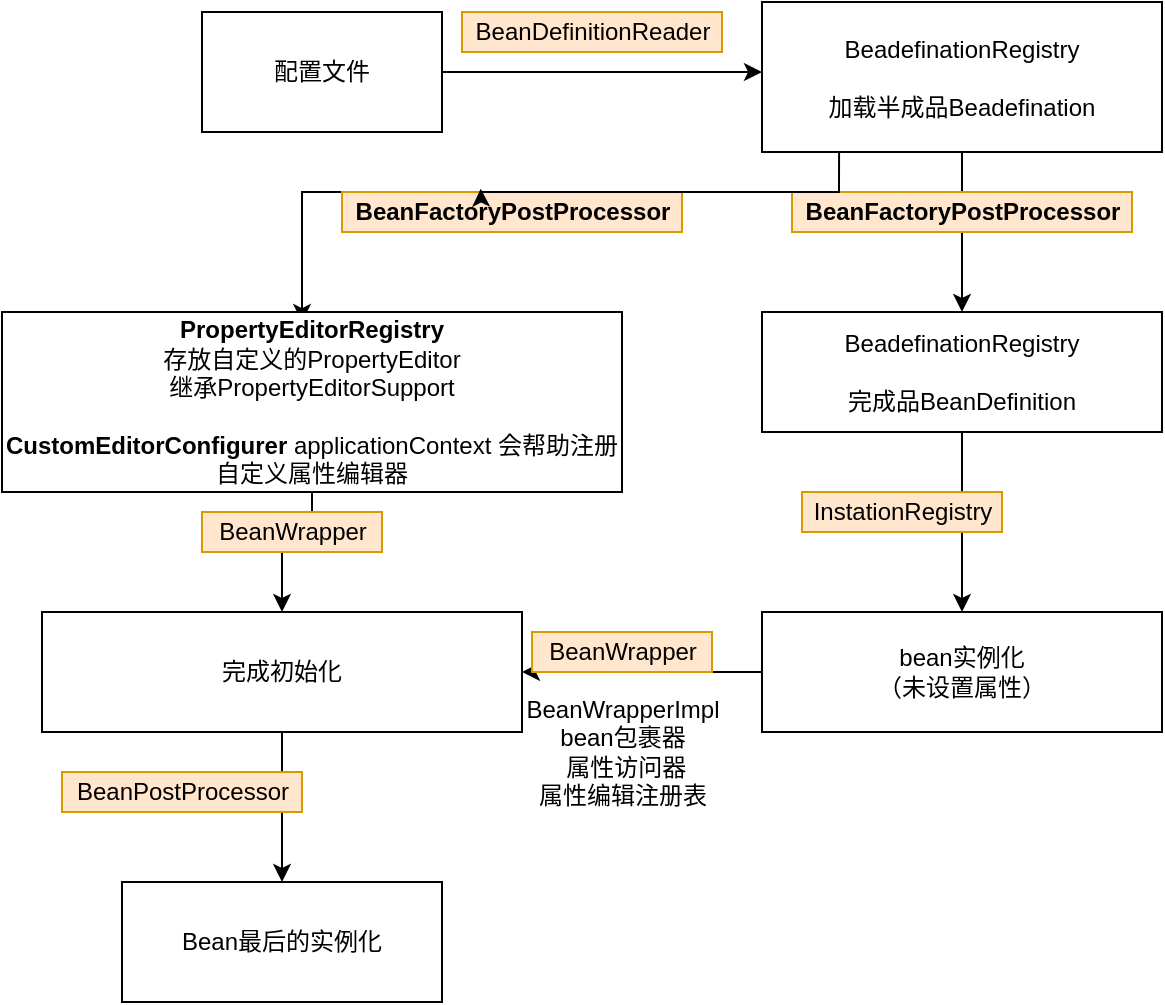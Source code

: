 <mxfile version="14.2.9" type="github">
  <diagram id="NjRiuVRYRi1vXBtOcq2d" name="Page-1">
    <mxGraphModel dx="1356" dy="762" grid="1" gridSize="10" guides="1" tooltips="1" connect="1" arrows="1" fold="1" page="1" pageScale="1" pageWidth="827" pageHeight="1169" math="0" shadow="0">
      <root>
        <mxCell id="0" />
        <mxCell id="1" parent="0" />
        <mxCell id="A1P7NuhH-hrrS0ORJX4Q-3" style="edgeStyle=orthogonalEdgeStyle;rounded=0;orthogonalLoop=1;jettySize=auto;html=1;exitX=1;exitY=0.5;exitDx=0;exitDy=0;" parent="1" source="A1P7NuhH-hrrS0ORJX4Q-2" edge="1">
          <mxGeometry relative="1" as="geometry">
            <mxPoint x="400" y="180" as="targetPoint" />
          </mxGeometry>
        </mxCell>
        <mxCell id="A1P7NuhH-hrrS0ORJX4Q-2" value="配置文件&lt;br&gt;" style="rounded=0;whiteSpace=wrap;html=1;" parent="1" vertex="1">
          <mxGeometry x="120" y="150" width="120" height="60" as="geometry" />
        </mxCell>
        <mxCell id="VaRRAoJ9ftalSyYZUKte-14" style="edgeStyle=orthogonalEdgeStyle;rounded=0;orthogonalLoop=1;jettySize=auto;html=1;exitX=0.25;exitY=1;exitDx=0;exitDy=0;entryX=0.408;entryY=-0.083;entryDx=0;entryDy=0;entryPerimeter=0;" edge="1" parent="1" source="VaRRAoJ9ftalSyYZUKte-197">
          <mxGeometry relative="1" as="geometry">
            <mxPoint x="170.0" y="305.02" as="targetPoint" />
            <mxPoint x="438.54" y="220" as="sourcePoint" />
            <Array as="points">
              <mxPoint x="170" y="240" />
            </Array>
          </mxGeometry>
        </mxCell>
        <mxCell id="VaRRAoJ9ftalSyYZUKte-193" style="edgeStyle=orthogonalEdgeStyle;rounded=0;orthogonalLoop=1;jettySize=auto;html=1;entryX=0.5;entryY=0;entryDx=0;entryDy=0;" edge="1" parent="1" source="A1P7NuhH-hrrS0ORJX4Q-4" target="A1P7NuhH-hrrS0ORJX4Q-7">
          <mxGeometry relative="1" as="geometry" />
        </mxCell>
        <mxCell id="A1P7NuhH-hrrS0ORJX4Q-4" value="BeadefinationRegistry&lt;br&gt;&lt;br&gt;加载半成品Beadefination" style="rounded=0;whiteSpace=wrap;html=1;" parent="1" vertex="1">
          <mxGeometry x="400" y="145" width="200" height="75" as="geometry" />
        </mxCell>
        <mxCell id="A1P7NuhH-hrrS0ORJX4Q-5" value="BeanDefinitionReader" style="text;html=1;align=center;verticalAlign=middle;resizable=0;points=[];autosize=1;fillColor=#ffe6cc;strokeColor=#d79b00;" parent="1" vertex="1">
          <mxGeometry x="250" y="150" width="130" height="20" as="geometry" />
        </mxCell>
        <mxCell id="VaRRAoJ9ftalSyYZUKte-8" style="edgeStyle=orthogonalEdgeStyle;rounded=0;orthogonalLoop=1;jettySize=auto;html=1;entryX=0.5;entryY=0;entryDx=0;entryDy=0;" edge="1" parent="1" source="A1P7NuhH-hrrS0ORJX4Q-7" target="A1P7NuhH-hrrS0ORJX4Q-10">
          <mxGeometry relative="1" as="geometry" />
        </mxCell>
        <mxCell id="A1P7NuhH-hrrS0ORJX4Q-7" value="BeadefinationRegistry&lt;br&gt;&lt;br&gt;完成品BeanDefinition" style="rounded=0;whiteSpace=wrap;html=1;" parent="1" vertex="1">
          <mxGeometry x="400" y="300" width="200" height="60" as="geometry" />
        </mxCell>
        <mxCell id="A1P7NuhH-hrrS0ORJX4Q-8" value="&lt;b&gt;BeanFactoryPostProcessor&lt;/b&gt;" style="text;html=1;align=center;verticalAlign=middle;resizable=0;points=[];autosize=1;fillColor=#ffe6cc;strokeColor=#d79b00;" parent="1" vertex="1">
          <mxGeometry x="415" y="240" width="170" height="20" as="geometry" />
        </mxCell>
        <mxCell id="A1P7NuhH-hrrS0ORJX4Q-16" style="edgeStyle=orthogonalEdgeStyle;rounded=0;orthogonalLoop=1;jettySize=auto;html=1;entryX=1;entryY=0.5;entryDx=0;entryDy=0;" parent="1" source="A1P7NuhH-hrrS0ORJX4Q-10" edge="1" target="VaRRAoJ9ftalSyYZUKte-1">
          <mxGeometry relative="1" as="geometry">
            <mxPoint x="340" y="480" as="targetPoint" />
            <Array as="points" />
          </mxGeometry>
        </mxCell>
        <mxCell id="A1P7NuhH-hrrS0ORJX4Q-10" value="bean实例化&lt;br&gt;（未设置属性）" style="whiteSpace=wrap;html=1;" parent="1" vertex="1">
          <mxGeometry x="400" y="450" width="200" height="60" as="geometry" />
        </mxCell>
        <mxCell id="A1P7NuhH-hrrS0ORJX4Q-11" value="InstationRegistry" style="text;html=1;align=center;verticalAlign=middle;resizable=0;points=[];autosize=1;fillColor=#ffe6cc;strokeColor=#d79b00;" parent="1" vertex="1">
          <mxGeometry x="420" y="390" width="100" height="20" as="geometry" />
        </mxCell>
        <mxCell id="VaRRAoJ9ftalSyYZUKte-194" style="edgeStyle=orthogonalEdgeStyle;rounded=0;orthogonalLoop=1;jettySize=auto;html=1;exitX=0.5;exitY=1;exitDx=0;exitDy=0;entryX=0.5;entryY=0;entryDx=0;entryDy=0;" edge="1" parent="1" source="VaRRAoJ9ftalSyYZUKte-1" target="VaRRAoJ9ftalSyYZUKte-4">
          <mxGeometry relative="1" as="geometry" />
        </mxCell>
        <mxCell id="VaRRAoJ9ftalSyYZUKte-1" value="完成初始化" style="whiteSpace=wrap;html=1;" vertex="1" parent="1">
          <mxGeometry x="40" y="450" width="240" height="60" as="geometry" />
        </mxCell>
        <mxCell id="VaRRAoJ9ftalSyYZUKte-2" value="BeanWrapper" style="text;html=1;align=center;verticalAlign=middle;resizable=0;points=[];autosize=1;fillColor=#ffe6cc;strokeColor=#d79b00;" vertex="1" parent="1">
          <mxGeometry x="285" y="460" width="90" height="20" as="geometry" />
        </mxCell>
        <mxCell id="VaRRAoJ9ftalSyYZUKte-4" value="Bean最后的实例化" style="whiteSpace=wrap;html=1;" vertex="1" parent="1">
          <mxGeometry x="80" y="585" width="160" height="60" as="geometry" />
        </mxCell>
        <mxCell id="VaRRAoJ9ftalSyYZUKte-5" value="BeanPostProcessor" style="text;html=1;align=center;verticalAlign=middle;resizable=0;points=[];autosize=1;fillColor=#ffe6cc;strokeColor=#d79b00;" vertex="1" parent="1">
          <mxGeometry x="50" y="530" width="120" height="20" as="geometry" />
        </mxCell>
        <mxCell id="VaRRAoJ9ftalSyYZUKte-10" value="&lt;font color=&quot;rgba(0, 0, 0, 0)&quot; face=&quot;monospace&quot;&gt;&lt;span style=&quot;font-size: 0px&quot;&gt;s&lt;/span&gt;&lt;/font&gt;" style="text;html=1;align=center;verticalAlign=middle;resizable=0;points=[];autosize=1;" vertex="1" parent="1">
          <mxGeometry x="320" y="480" width="20" height="20" as="geometry" />
        </mxCell>
        <mxCell id="VaRRAoJ9ftalSyYZUKte-11" value="BeanWrapperImpl &lt;br&gt;bean包裹器&lt;br&gt;&amp;nbsp;属性访问器 &lt;br&gt;属性编辑注册表" style="text;html=1;align=center;verticalAlign=middle;resizable=0;points=[];autosize=1;" vertex="1" parent="1">
          <mxGeometry x="275" y="490" width="110" height="60" as="geometry" />
        </mxCell>
        <mxCell id="VaRRAoJ9ftalSyYZUKte-195" style="edgeStyle=orthogonalEdgeStyle;rounded=0;orthogonalLoop=1;jettySize=auto;html=1;" edge="1" parent="1" source="VaRRAoJ9ftalSyYZUKte-15" target="VaRRAoJ9ftalSyYZUKte-1">
          <mxGeometry relative="1" as="geometry" />
        </mxCell>
        <mxCell id="VaRRAoJ9ftalSyYZUKte-15" value="&lt;b&gt;PropertyEditorRegistry&lt;/b&gt;&lt;br&gt;存放自定义的PropertyEditor&lt;br&gt;继承PropertyEditorSupport&lt;br&gt;&lt;br&gt;&lt;b&gt;CustomEditorConfigurer &lt;/b&gt;applicationContext 会帮助注册自定义属性编辑器" style="whiteSpace=wrap;html=1;" vertex="1" parent="1">
          <mxGeometry x="20" y="300" width="310" height="90" as="geometry" />
        </mxCell>
        <mxCell id="VaRRAoJ9ftalSyYZUKte-196" value="BeanWrapper" style="text;html=1;align=center;verticalAlign=middle;resizable=0;points=[];autosize=1;fillColor=#ffe6cc;strokeColor=#d79b00;" vertex="1" parent="1">
          <mxGeometry x="120" y="400" width="90" height="20" as="geometry" />
        </mxCell>
        <mxCell id="VaRRAoJ9ftalSyYZUKte-197" value="&lt;b&gt;BeanFactoryPostProcessor&lt;/b&gt;" style="text;html=1;align=center;verticalAlign=middle;resizable=0;points=[];autosize=1;fillColor=#ffe6cc;strokeColor=#d79b00;" vertex="1" parent="1">
          <mxGeometry x="190" y="240" width="170" height="20" as="geometry" />
        </mxCell>
        <mxCell id="VaRRAoJ9ftalSyYZUKte-198" style="edgeStyle=orthogonalEdgeStyle;rounded=0;orthogonalLoop=1;jettySize=auto;html=1;exitX=0.25;exitY=1;exitDx=0;exitDy=0;entryX=0.408;entryY=-0.083;entryDx=0;entryDy=0;entryPerimeter=0;" edge="1" parent="1" target="VaRRAoJ9ftalSyYZUKte-197">
          <mxGeometry relative="1" as="geometry">
            <mxPoint x="170" y="305.02" as="targetPoint" />
            <mxPoint x="438.54" y="220" as="sourcePoint" />
            <Array as="points">
              <mxPoint x="439" y="240" />
            </Array>
          </mxGeometry>
        </mxCell>
      </root>
    </mxGraphModel>
  </diagram>
</mxfile>
